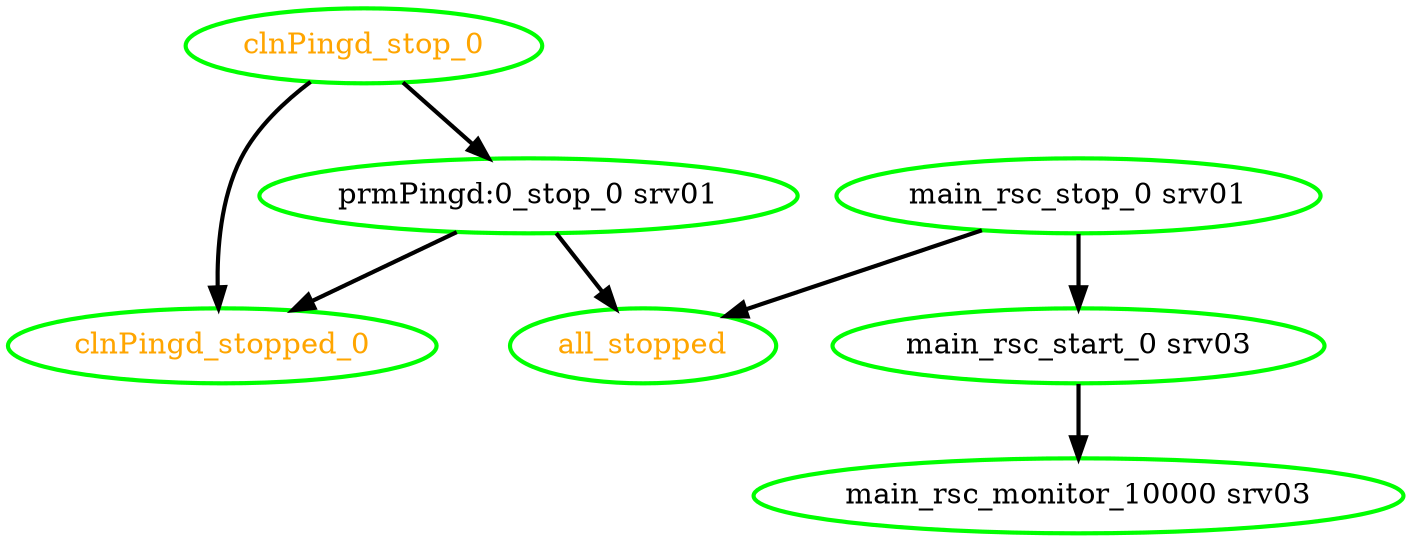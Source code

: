 digraph "g" {
"all_stopped" [ style=bold color="green" fontcolor="orange" ]
"clnPingd_stop_0" -> "clnPingd_stopped_0" [ style = bold]
"clnPingd_stop_0" -> "prmPingd:0_stop_0 srv01" [ style = bold]
"clnPingd_stop_0" [ style=bold color="green" fontcolor="orange" ]
"clnPingd_stopped_0" [ style=bold color="green" fontcolor="orange" ]
"main_rsc_monitor_10000 srv03" [ style=bold color="green" fontcolor="black" ]
"main_rsc_start_0 srv03" -> "main_rsc_monitor_10000 srv03" [ style = bold]
"main_rsc_start_0 srv03" [ style=bold color="green" fontcolor="black" ]
"main_rsc_stop_0 srv01" -> "all_stopped" [ style = bold]
"main_rsc_stop_0 srv01" -> "main_rsc_start_0 srv03" [ style = bold]
"main_rsc_stop_0 srv01" [ style=bold color="green" fontcolor="black" ]
"prmPingd:0_stop_0 srv01" -> "all_stopped" [ style = bold]
"prmPingd:0_stop_0 srv01" -> "clnPingd_stopped_0" [ style = bold]
"prmPingd:0_stop_0 srv01" [ style=bold color="green" fontcolor="black" ]
}
